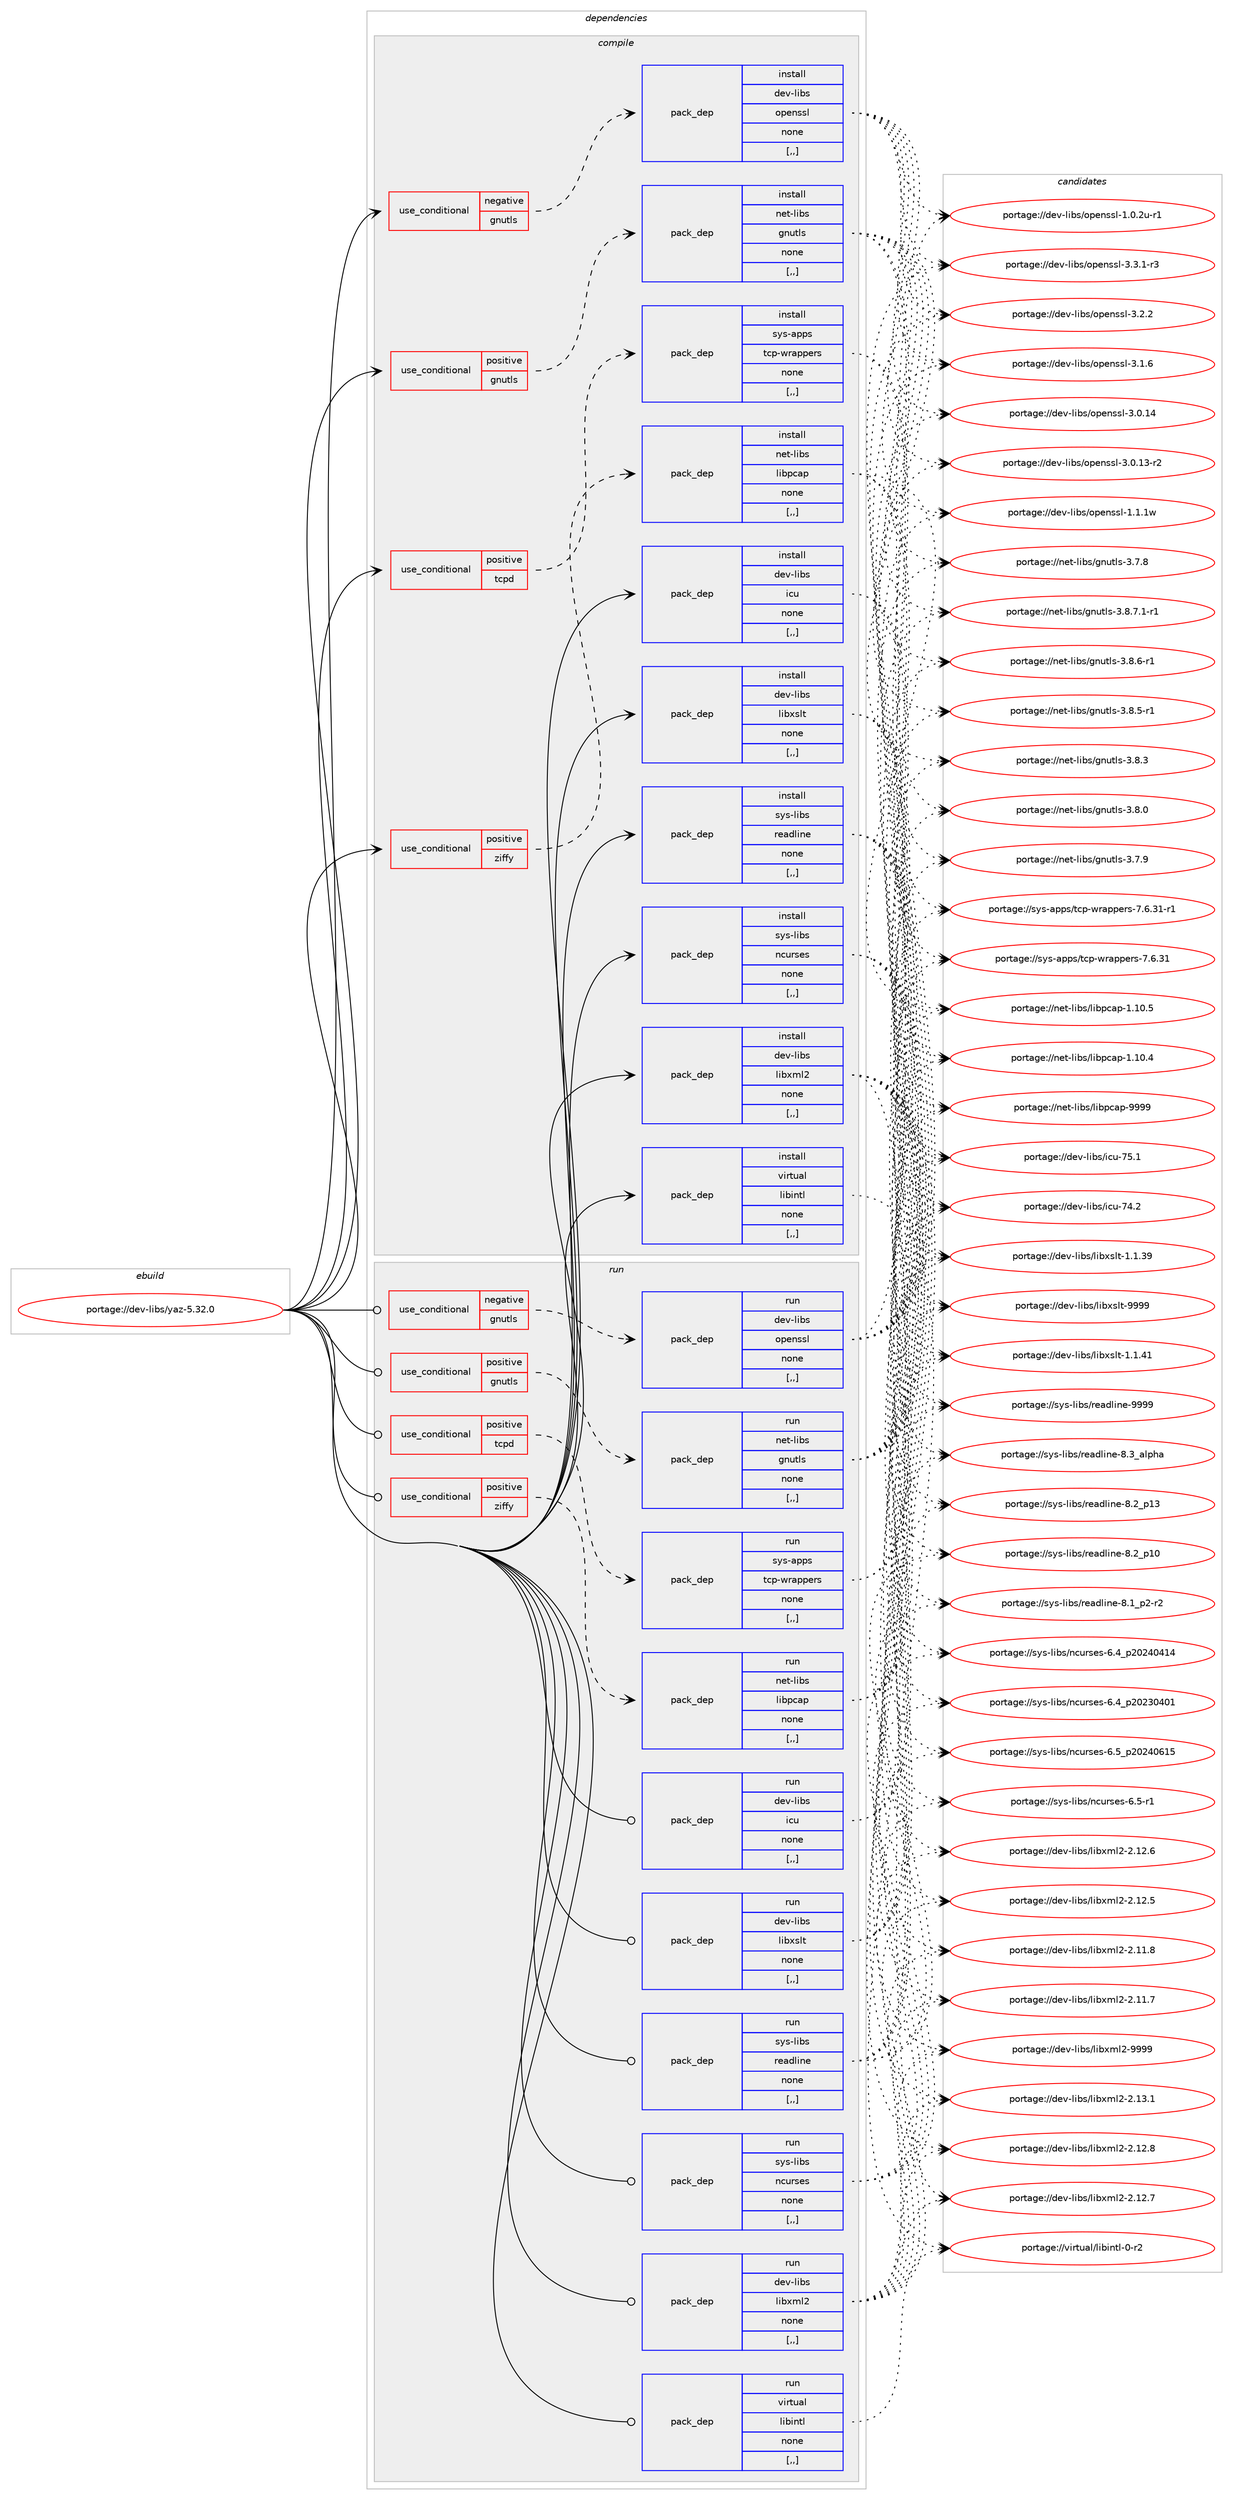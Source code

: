 digraph prolog {

# *************
# Graph options
# *************

newrank=true;
concentrate=true;
compound=true;
graph [rankdir=LR,fontname=Helvetica,fontsize=10,ranksep=1.5];#, ranksep=2.5, nodesep=0.2];
edge  [arrowhead=vee];
node  [fontname=Helvetica,fontsize=10];

# **********
# The ebuild
# **********

subgraph cluster_leftcol {
color=gray;
label=<<i>ebuild</i>>;
id [label="portage://dev-libs/yaz-5.32.0", color=red, width=4, href="../dev-libs/yaz-5.32.0.svg"];
}

# ****************
# The dependencies
# ****************

subgraph cluster_midcol {
color=gray;
label=<<i>dependencies</i>>;
subgraph cluster_compile {
fillcolor="#eeeeee";
style=filled;
label=<<i>compile</i>>;
subgraph cond159059 {
dependency610209 [label=<<TABLE BORDER="0" CELLBORDER="1" CELLSPACING="0" CELLPADDING="4"><TR><TD ROWSPAN="3" CELLPADDING="10">use_conditional</TD></TR><TR><TD>negative</TD></TR><TR><TD>gnutls</TD></TR></TABLE>>, shape=none, color=red];
subgraph pack446381 {
dependency610210 [label=<<TABLE BORDER="0" CELLBORDER="1" CELLSPACING="0" CELLPADDING="4" WIDTH="220"><TR><TD ROWSPAN="6" CELLPADDING="30">pack_dep</TD></TR><TR><TD WIDTH="110">install</TD></TR><TR><TD>dev-libs</TD></TR><TR><TD>openssl</TD></TR><TR><TD>none</TD></TR><TR><TD>[,,]</TD></TR></TABLE>>, shape=none, color=blue];
}
dependency610209:e -> dependency610210:w [weight=20,style="dashed",arrowhead="vee"];
}
id:e -> dependency610209:w [weight=20,style="solid",arrowhead="vee"];
subgraph cond159060 {
dependency610211 [label=<<TABLE BORDER="0" CELLBORDER="1" CELLSPACING="0" CELLPADDING="4"><TR><TD ROWSPAN="3" CELLPADDING="10">use_conditional</TD></TR><TR><TD>positive</TD></TR><TR><TD>gnutls</TD></TR></TABLE>>, shape=none, color=red];
subgraph pack446382 {
dependency610212 [label=<<TABLE BORDER="0" CELLBORDER="1" CELLSPACING="0" CELLPADDING="4" WIDTH="220"><TR><TD ROWSPAN="6" CELLPADDING="30">pack_dep</TD></TR><TR><TD WIDTH="110">install</TD></TR><TR><TD>net-libs</TD></TR><TR><TD>gnutls</TD></TR><TR><TD>none</TD></TR><TR><TD>[,,]</TD></TR></TABLE>>, shape=none, color=blue];
}
dependency610211:e -> dependency610212:w [weight=20,style="dashed",arrowhead="vee"];
}
id:e -> dependency610211:w [weight=20,style="solid",arrowhead="vee"];
subgraph cond159061 {
dependency610213 [label=<<TABLE BORDER="0" CELLBORDER="1" CELLSPACING="0" CELLPADDING="4"><TR><TD ROWSPAN="3" CELLPADDING="10">use_conditional</TD></TR><TR><TD>positive</TD></TR><TR><TD>tcpd</TD></TR></TABLE>>, shape=none, color=red];
subgraph pack446383 {
dependency610214 [label=<<TABLE BORDER="0" CELLBORDER="1" CELLSPACING="0" CELLPADDING="4" WIDTH="220"><TR><TD ROWSPAN="6" CELLPADDING="30">pack_dep</TD></TR><TR><TD WIDTH="110">install</TD></TR><TR><TD>sys-apps</TD></TR><TR><TD>tcp-wrappers</TD></TR><TR><TD>none</TD></TR><TR><TD>[,,]</TD></TR></TABLE>>, shape=none, color=blue];
}
dependency610213:e -> dependency610214:w [weight=20,style="dashed",arrowhead="vee"];
}
id:e -> dependency610213:w [weight=20,style="solid",arrowhead="vee"];
subgraph cond159062 {
dependency610215 [label=<<TABLE BORDER="0" CELLBORDER="1" CELLSPACING="0" CELLPADDING="4"><TR><TD ROWSPAN="3" CELLPADDING="10">use_conditional</TD></TR><TR><TD>positive</TD></TR><TR><TD>ziffy</TD></TR></TABLE>>, shape=none, color=red];
subgraph pack446384 {
dependency610216 [label=<<TABLE BORDER="0" CELLBORDER="1" CELLSPACING="0" CELLPADDING="4" WIDTH="220"><TR><TD ROWSPAN="6" CELLPADDING="30">pack_dep</TD></TR><TR><TD WIDTH="110">install</TD></TR><TR><TD>net-libs</TD></TR><TR><TD>libpcap</TD></TR><TR><TD>none</TD></TR><TR><TD>[,,]</TD></TR></TABLE>>, shape=none, color=blue];
}
dependency610215:e -> dependency610216:w [weight=20,style="dashed",arrowhead="vee"];
}
id:e -> dependency610215:w [weight=20,style="solid",arrowhead="vee"];
subgraph pack446385 {
dependency610217 [label=<<TABLE BORDER="0" CELLBORDER="1" CELLSPACING="0" CELLPADDING="4" WIDTH="220"><TR><TD ROWSPAN="6" CELLPADDING="30">pack_dep</TD></TR><TR><TD WIDTH="110">install</TD></TR><TR><TD>dev-libs</TD></TR><TR><TD>icu</TD></TR><TR><TD>none</TD></TR><TR><TD>[,,]</TD></TR></TABLE>>, shape=none, color=blue];
}
id:e -> dependency610217:w [weight=20,style="solid",arrowhead="vee"];
subgraph pack446386 {
dependency610218 [label=<<TABLE BORDER="0" CELLBORDER="1" CELLSPACING="0" CELLPADDING="4" WIDTH="220"><TR><TD ROWSPAN="6" CELLPADDING="30">pack_dep</TD></TR><TR><TD WIDTH="110">install</TD></TR><TR><TD>dev-libs</TD></TR><TR><TD>libxml2</TD></TR><TR><TD>none</TD></TR><TR><TD>[,,]</TD></TR></TABLE>>, shape=none, color=blue];
}
id:e -> dependency610218:w [weight=20,style="solid",arrowhead="vee"];
subgraph pack446387 {
dependency610219 [label=<<TABLE BORDER="0" CELLBORDER="1" CELLSPACING="0" CELLPADDING="4" WIDTH="220"><TR><TD ROWSPAN="6" CELLPADDING="30">pack_dep</TD></TR><TR><TD WIDTH="110">install</TD></TR><TR><TD>dev-libs</TD></TR><TR><TD>libxslt</TD></TR><TR><TD>none</TD></TR><TR><TD>[,,]</TD></TR></TABLE>>, shape=none, color=blue];
}
id:e -> dependency610219:w [weight=20,style="solid",arrowhead="vee"];
subgraph pack446388 {
dependency610220 [label=<<TABLE BORDER="0" CELLBORDER="1" CELLSPACING="0" CELLPADDING="4" WIDTH="220"><TR><TD ROWSPAN="6" CELLPADDING="30">pack_dep</TD></TR><TR><TD WIDTH="110">install</TD></TR><TR><TD>sys-libs</TD></TR><TR><TD>ncurses</TD></TR><TR><TD>none</TD></TR><TR><TD>[,,]</TD></TR></TABLE>>, shape=none, color=blue];
}
id:e -> dependency610220:w [weight=20,style="solid",arrowhead="vee"];
subgraph pack446389 {
dependency610221 [label=<<TABLE BORDER="0" CELLBORDER="1" CELLSPACING="0" CELLPADDING="4" WIDTH="220"><TR><TD ROWSPAN="6" CELLPADDING="30">pack_dep</TD></TR><TR><TD WIDTH="110">install</TD></TR><TR><TD>sys-libs</TD></TR><TR><TD>readline</TD></TR><TR><TD>none</TD></TR><TR><TD>[,,]</TD></TR></TABLE>>, shape=none, color=blue];
}
id:e -> dependency610221:w [weight=20,style="solid",arrowhead="vee"];
subgraph pack446390 {
dependency610222 [label=<<TABLE BORDER="0" CELLBORDER="1" CELLSPACING="0" CELLPADDING="4" WIDTH="220"><TR><TD ROWSPAN="6" CELLPADDING="30">pack_dep</TD></TR><TR><TD WIDTH="110">install</TD></TR><TR><TD>virtual</TD></TR><TR><TD>libintl</TD></TR><TR><TD>none</TD></TR><TR><TD>[,,]</TD></TR></TABLE>>, shape=none, color=blue];
}
id:e -> dependency610222:w [weight=20,style="solid",arrowhead="vee"];
}
subgraph cluster_compileandrun {
fillcolor="#eeeeee";
style=filled;
label=<<i>compile and run</i>>;
}
subgraph cluster_run {
fillcolor="#eeeeee";
style=filled;
label=<<i>run</i>>;
subgraph cond159063 {
dependency610223 [label=<<TABLE BORDER="0" CELLBORDER="1" CELLSPACING="0" CELLPADDING="4"><TR><TD ROWSPAN="3" CELLPADDING="10">use_conditional</TD></TR><TR><TD>negative</TD></TR><TR><TD>gnutls</TD></TR></TABLE>>, shape=none, color=red];
subgraph pack446391 {
dependency610224 [label=<<TABLE BORDER="0" CELLBORDER="1" CELLSPACING="0" CELLPADDING="4" WIDTH="220"><TR><TD ROWSPAN="6" CELLPADDING="30">pack_dep</TD></TR><TR><TD WIDTH="110">run</TD></TR><TR><TD>dev-libs</TD></TR><TR><TD>openssl</TD></TR><TR><TD>none</TD></TR><TR><TD>[,,]</TD></TR></TABLE>>, shape=none, color=blue];
}
dependency610223:e -> dependency610224:w [weight=20,style="dashed",arrowhead="vee"];
}
id:e -> dependency610223:w [weight=20,style="solid",arrowhead="odot"];
subgraph cond159064 {
dependency610225 [label=<<TABLE BORDER="0" CELLBORDER="1" CELLSPACING="0" CELLPADDING="4"><TR><TD ROWSPAN="3" CELLPADDING="10">use_conditional</TD></TR><TR><TD>positive</TD></TR><TR><TD>gnutls</TD></TR></TABLE>>, shape=none, color=red];
subgraph pack446392 {
dependency610226 [label=<<TABLE BORDER="0" CELLBORDER="1" CELLSPACING="0" CELLPADDING="4" WIDTH="220"><TR><TD ROWSPAN="6" CELLPADDING="30">pack_dep</TD></TR><TR><TD WIDTH="110">run</TD></TR><TR><TD>net-libs</TD></TR><TR><TD>gnutls</TD></TR><TR><TD>none</TD></TR><TR><TD>[,,]</TD></TR></TABLE>>, shape=none, color=blue];
}
dependency610225:e -> dependency610226:w [weight=20,style="dashed",arrowhead="vee"];
}
id:e -> dependency610225:w [weight=20,style="solid",arrowhead="odot"];
subgraph cond159065 {
dependency610227 [label=<<TABLE BORDER="0" CELLBORDER="1" CELLSPACING="0" CELLPADDING="4"><TR><TD ROWSPAN="3" CELLPADDING="10">use_conditional</TD></TR><TR><TD>positive</TD></TR><TR><TD>tcpd</TD></TR></TABLE>>, shape=none, color=red];
subgraph pack446393 {
dependency610228 [label=<<TABLE BORDER="0" CELLBORDER="1" CELLSPACING="0" CELLPADDING="4" WIDTH="220"><TR><TD ROWSPAN="6" CELLPADDING="30">pack_dep</TD></TR><TR><TD WIDTH="110">run</TD></TR><TR><TD>sys-apps</TD></TR><TR><TD>tcp-wrappers</TD></TR><TR><TD>none</TD></TR><TR><TD>[,,]</TD></TR></TABLE>>, shape=none, color=blue];
}
dependency610227:e -> dependency610228:w [weight=20,style="dashed",arrowhead="vee"];
}
id:e -> dependency610227:w [weight=20,style="solid",arrowhead="odot"];
subgraph cond159066 {
dependency610229 [label=<<TABLE BORDER="0" CELLBORDER="1" CELLSPACING="0" CELLPADDING="4"><TR><TD ROWSPAN="3" CELLPADDING="10">use_conditional</TD></TR><TR><TD>positive</TD></TR><TR><TD>ziffy</TD></TR></TABLE>>, shape=none, color=red];
subgraph pack446394 {
dependency610230 [label=<<TABLE BORDER="0" CELLBORDER="1" CELLSPACING="0" CELLPADDING="4" WIDTH="220"><TR><TD ROWSPAN="6" CELLPADDING="30">pack_dep</TD></TR><TR><TD WIDTH="110">run</TD></TR><TR><TD>net-libs</TD></TR><TR><TD>libpcap</TD></TR><TR><TD>none</TD></TR><TR><TD>[,,]</TD></TR></TABLE>>, shape=none, color=blue];
}
dependency610229:e -> dependency610230:w [weight=20,style="dashed",arrowhead="vee"];
}
id:e -> dependency610229:w [weight=20,style="solid",arrowhead="odot"];
subgraph pack446395 {
dependency610231 [label=<<TABLE BORDER="0" CELLBORDER="1" CELLSPACING="0" CELLPADDING="4" WIDTH="220"><TR><TD ROWSPAN="6" CELLPADDING="30">pack_dep</TD></TR><TR><TD WIDTH="110">run</TD></TR><TR><TD>dev-libs</TD></TR><TR><TD>icu</TD></TR><TR><TD>none</TD></TR><TR><TD>[,,]</TD></TR></TABLE>>, shape=none, color=blue];
}
id:e -> dependency610231:w [weight=20,style="solid",arrowhead="odot"];
subgraph pack446396 {
dependency610232 [label=<<TABLE BORDER="0" CELLBORDER="1" CELLSPACING="0" CELLPADDING="4" WIDTH="220"><TR><TD ROWSPAN="6" CELLPADDING="30">pack_dep</TD></TR><TR><TD WIDTH="110">run</TD></TR><TR><TD>dev-libs</TD></TR><TR><TD>libxml2</TD></TR><TR><TD>none</TD></TR><TR><TD>[,,]</TD></TR></TABLE>>, shape=none, color=blue];
}
id:e -> dependency610232:w [weight=20,style="solid",arrowhead="odot"];
subgraph pack446397 {
dependency610233 [label=<<TABLE BORDER="0" CELLBORDER="1" CELLSPACING="0" CELLPADDING="4" WIDTH="220"><TR><TD ROWSPAN="6" CELLPADDING="30">pack_dep</TD></TR><TR><TD WIDTH="110">run</TD></TR><TR><TD>dev-libs</TD></TR><TR><TD>libxslt</TD></TR><TR><TD>none</TD></TR><TR><TD>[,,]</TD></TR></TABLE>>, shape=none, color=blue];
}
id:e -> dependency610233:w [weight=20,style="solid",arrowhead="odot"];
subgraph pack446398 {
dependency610234 [label=<<TABLE BORDER="0" CELLBORDER="1" CELLSPACING="0" CELLPADDING="4" WIDTH="220"><TR><TD ROWSPAN="6" CELLPADDING="30">pack_dep</TD></TR><TR><TD WIDTH="110">run</TD></TR><TR><TD>sys-libs</TD></TR><TR><TD>ncurses</TD></TR><TR><TD>none</TD></TR><TR><TD>[,,]</TD></TR></TABLE>>, shape=none, color=blue];
}
id:e -> dependency610234:w [weight=20,style="solid",arrowhead="odot"];
subgraph pack446399 {
dependency610235 [label=<<TABLE BORDER="0" CELLBORDER="1" CELLSPACING="0" CELLPADDING="4" WIDTH="220"><TR><TD ROWSPAN="6" CELLPADDING="30">pack_dep</TD></TR><TR><TD WIDTH="110">run</TD></TR><TR><TD>sys-libs</TD></TR><TR><TD>readline</TD></TR><TR><TD>none</TD></TR><TR><TD>[,,]</TD></TR></TABLE>>, shape=none, color=blue];
}
id:e -> dependency610235:w [weight=20,style="solid",arrowhead="odot"];
subgraph pack446400 {
dependency610236 [label=<<TABLE BORDER="0" CELLBORDER="1" CELLSPACING="0" CELLPADDING="4" WIDTH="220"><TR><TD ROWSPAN="6" CELLPADDING="30">pack_dep</TD></TR><TR><TD WIDTH="110">run</TD></TR><TR><TD>virtual</TD></TR><TR><TD>libintl</TD></TR><TR><TD>none</TD></TR><TR><TD>[,,]</TD></TR></TABLE>>, shape=none, color=blue];
}
id:e -> dependency610236:w [weight=20,style="solid",arrowhead="odot"];
}
}

# **************
# The candidates
# **************

subgraph cluster_choices {
rank=same;
color=gray;
label=<<i>candidates</i>>;

subgraph choice446381 {
color=black;
nodesep=1;
choice1001011184510810598115471111121011101151151084551465146494511451 [label="portage://dev-libs/openssl-3.3.1-r3", color=red, width=4,href="../dev-libs/openssl-3.3.1-r3.svg"];
choice100101118451081059811547111112101110115115108455146504650 [label="portage://dev-libs/openssl-3.2.2", color=red, width=4,href="../dev-libs/openssl-3.2.2.svg"];
choice100101118451081059811547111112101110115115108455146494654 [label="portage://dev-libs/openssl-3.1.6", color=red, width=4,href="../dev-libs/openssl-3.1.6.svg"];
choice10010111845108105981154711111210111011511510845514648464952 [label="portage://dev-libs/openssl-3.0.14", color=red, width=4,href="../dev-libs/openssl-3.0.14.svg"];
choice100101118451081059811547111112101110115115108455146484649514511450 [label="portage://dev-libs/openssl-3.0.13-r2", color=red, width=4,href="../dev-libs/openssl-3.0.13-r2.svg"];
choice100101118451081059811547111112101110115115108454946494649119 [label="portage://dev-libs/openssl-1.1.1w", color=red, width=4,href="../dev-libs/openssl-1.1.1w.svg"];
choice1001011184510810598115471111121011101151151084549464846501174511449 [label="portage://dev-libs/openssl-1.0.2u-r1", color=red, width=4,href="../dev-libs/openssl-1.0.2u-r1.svg"];
dependency610210:e -> choice1001011184510810598115471111121011101151151084551465146494511451:w [style=dotted,weight="100"];
dependency610210:e -> choice100101118451081059811547111112101110115115108455146504650:w [style=dotted,weight="100"];
dependency610210:e -> choice100101118451081059811547111112101110115115108455146494654:w [style=dotted,weight="100"];
dependency610210:e -> choice10010111845108105981154711111210111011511510845514648464952:w [style=dotted,weight="100"];
dependency610210:e -> choice100101118451081059811547111112101110115115108455146484649514511450:w [style=dotted,weight="100"];
dependency610210:e -> choice100101118451081059811547111112101110115115108454946494649119:w [style=dotted,weight="100"];
dependency610210:e -> choice1001011184510810598115471111121011101151151084549464846501174511449:w [style=dotted,weight="100"];
}
subgraph choice446382 {
color=black;
nodesep=1;
choice11010111645108105981154710311011711610811545514656465546494511449 [label="portage://net-libs/gnutls-3.8.7.1-r1", color=red, width=4,href="../net-libs/gnutls-3.8.7.1-r1.svg"];
choice1101011164510810598115471031101171161081154551465646544511449 [label="portage://net-libs/gnutls-3.8.6-r1", color=red, width=4,href="../net-libs/gnutls-3.8.6-r1.svg"];
choice1101011164510810598115471031101171161081154551465646534511449 [label="portage://net-libs/gnutls-3.8.5-r1", color=red, width=4,href="../net-libs/gnutls-3.8.5-r1.svg"];
choice110101116451081059811547103110117116108115455146564651 [label="portage://net-libs/gnutls-3.8.3", color=red, width=4,href="../net-libs/gnutls-3.8.3.svg"];
choice110101116451081059811547103110117116108115455146564648 [label="portage://net-libs/gnutls-3.8.0", color=red, width=4,href="../net-libs/gnutls-3.8.0.svg"];
choice110101116451081059811547103110117116108115455146554657 [label="portage://net-libs/gnutls-3.7.9", color=red, width=4,href="../net-libs/gnutls-3.7.9.svg"];
choice110101116451081059811547103110117116108115455146554656 [label="portage://net-libs/gnutls-3.7.8", color=red, width=4,href="../net-libs/gnutls-3.7.8.svg"];
dependency610212:e -> choice11010111645108105981154710311011711610811545514656465546494511449:w [style=dotted,weight="100"];
dependency610212:e -> choice1101011164510810598115471031101171161081154551465646544511449:w [style=dotted,weight="100"];
dependency610212:e -> choice1101011164510810598115471031101171161081154551465646534511449:w [style=dotted,weight="100"];
dependency610212:e -> choice110101116451081059811547103110117116108115455146564651:w [style=dotted,weight="100"];
dependency610212:e -> choice110101116451081059811547103110117116108115455146564648:w [style=dotted,weight="100"];
dependency610212:e -> choice110101116451081059811547103110117116108115455146554657:w [style=dotted,weight="100"];
dependency610212:e -> choice110101116451081059811547103110117116108115455146554656:w [style=dotted,weight="100"];
}
subgraph choice446383 {
color=black;
nodesep=1;
choice115121115459711211211547116991124511911497112112101114115455546544651494511449 [label="portage://sys-apps/tcp-wrappers-7.6.31-r1", color=red, width=4,href="../sys-apps/tcp-wrappers-7.6.31-r1.svg"];
choice11512111545971121121154711699112451191149711211210111411545554654465149 [label="portage://sys-apps/tcp-wrappers-7.6.31", color=red, width=4,href="../sys-apps/tcp-wrappers-7.6.31.svg"];
dependency610214:e -> choice115121115459711211211547116991124511911497112112101114115455546544651494511449:w [style=dotted,weight="100"];
dependency610214:e -> choice11512111545971121121154711699112451191149711211210111411545554654465149:w [style=dotted,weight="100"];
}
subgraph choice446384 {
color=black;
nodesep=1;
choice1101011164510810598115471081059811299971124557575757 [label="portage://net-libs/libpcap-9999", color=red, width=4,href="../net-libs/libpcap-9999.svg"];
choice11010111645108105981154710810598112999711245494649484653 [label="portage://net-libs/libpcap-1.10.5", color=red, width=4,href="../net-libs/libpcap-1.10.5.svg"];
choice11010111645108105981154710810598112999711245494649484652 [label="portage://net-libs/libpcap-1.10.4", color=red, width=4,href="../net-libs/libpcap-1.10.4.svg"];
dependency610216:e -> choice1101011164510810598115471081059811299971124557575757:w [style=dotted,weight="100"];
dependency610216:e -> choice11010111645108105981154710810598112999711245494649484653:w [style=dotted,weight="100"];
dependency610216:e -> choice11010111645108105981154710810598112999711245494649484652:w [style=dotted,weight="100"];
}
subgraph choice446385 {
color=black;
nodesep=1;
choice100101118451081059811547105991174555534649 [label="portage://dev-libs/icu-75.1", color=red, width=4,href="../dev-libs/icu-75.1.svg"];
choice100101118451081059811547105991174555524650 [label="portage://dev-libs/icu-74.2", color=red, width=4,href="../dev-libs/icu-74.2.svg"];
dependency610217:e -> choice100101118451081059811547105991174555534649:w [style=dotted,weight="100"];
dependency610217:e -> choice100101118451081059811547105991174555524650:w [style=dotted,weight="100"];
}
subgraph choice446386 {
color=black;
nodesep=1;
choice10010111845108105981154710810598120109108504557575757 [label="portage://dev-libs/libxml2-9999", color=red, width=4,href="../dev-libs/libxml2-9999.svg"];
choice100101118451081059811547108105981201091085045504649514649 [label="portage://dev-libs/libxml2-2.13.1", color=red, width=4,href="../dev-libs/libxml2-2.13.1.svg"];
choice100101118451081059811547108105981201091085045504649504656 [label="portage://dev-libs/libxml2-2.12.8", color=red, width=4,href="../dev-libs/libxml2-2.12.8.svg"];
choice100101118451081059811547108105981201091085045504649504655 [label="portage://dev-libs/libxml2-2.12.7", color=red, width=4,href="../dev-libs/libxml2-2.12.7.svg"];
choice100101118451081059811547108105981201091085045504649504654 [label="portage://dev-libs/libxml2-2.12.6", color=red, width=4,href="../dev-libs/libxml2-2.12.6.svg"];
choice100101118451081059811547108105981201091085045504649504653 [label="portage://dev-libs/libxml2-2.12.5", color=red, width=4,href="../dev-libs/libxml2-2.12.5.svg"];
choice100101118451081059811547108105981201091085045504649494656 [label="portage://dev-libs/libxml2-2.11.8", color=red, width=4,href="../dev-libs/libxml2-2.11.8.svg"];
choice100101118451081059811547108105981201091085045504649494655 [label="portage://dev-libs/libxml2-2.11.7", color=red, width=4,href="../dev-libs/libxml2-2.11.7.svg"];
dependency610218:e -> choice10010111845108105981154710810598120109108504557575757:w [style=dotted,weight="100"];
dependency610218:e -> choice100101118451081059811547108105981201091085045504649514649:w [style=dotted,weight="100"];
dependency610218:e -> choice100101118451081059811547108105981201091085045504649504656:w [style=dotted,weight="100"];
dependency610218:e -> choice100101118451081059811547108105981201091085045504649504655:w [style=dotted,weight="100"];
dependency610218:e -> choice100101118451081059811547108105981201091085045504649504654:w [style=dotted,weight="100"];
dependency610218:e -> choice100101118451081059811547108105981201091085045504649504653:w [style=dotted,weight="100"];
dependency610218:e -> choice100101118451081059811547108105981201091085045504649494656:w [style=dotted,weight="100"];
dependency610218:e -> choice100101118451081059811547108105981201091085045504649494655:w [style=dotted,weight="100"];
}
subgraph choice446387 {
color=black;
nodesep=1;
choice100101118451081059811547108105981201151081164557575757 [label="portage://dev-libs/libxslt-9999", color=red, width=4,href="../dev-libs/libxslt-9999.svg"];
choice1001011184510810598115471081059812011510811645494649465249 [label="portage://dev-libs/libxslt-1.1.41", color=red, width=4,href="../dev-libs/libxslt-1.1.41.svg"];
choice1001011184510810598115471081059812011510811645494649465157 [label="portage://dev-libs/libxslt-1.1.39", color=red, width=4,href="../dev-libs/libxslt-1.1.39.svg"];
dependency610219:e -> choice100101118451081059811547108105981201151081164557575757:w [style=dotted,weight="100"];
dependency610219:e -> choice1001011184510810598115471081059812011510811645494649465249:w [style=dotted,weight="100"];
dependency610219:e -> choice1001011184510810598115471081059812011510811645494649465157:w [style=dotted,weight="100"];
}
subgraph choice446388 {
color=black;
nodesep=1;
choice1151211154510810598115471109911711411510111545544653951125048505248544953 [label="portage://sys-libs/ncurses-6.5_p20240615", color=red, width=4,href="../sys-libs/ncurses-6.5_p20240615.svg"];
choice11512111545108105981154711099117114115101115455446534511449 [label="portage://sys-libs/ncurses-6.5-r1", color=red, width=4,href="../sys-libs/ncurses-6.5-r1.svg"];
choice1151211154510810598115471109911711411510111545544652951125048505248524952 [label="portage://sys-libs/ncurses-6.4_p20240414", color=red, width=4,href="../sys-libs/ncurses-6.4_p20240414.svg"];
choice1151211154510810598115471109911711411510111545544652951125048505148524849 [label="portage://sys-libs/ncurses-6.4_p20230401", color=red, width=4,href="../sys-libs/ncurses-6.4_p20230401.svg"];
dependency610220:e -> choice1151211154510810598115471109911711411510111545544653951125048505248544953:w [style=dotted,weight="100"];
dependency610220:e -> choice11512111545108105981154711099117114115101115455446534511449:w [style=dotted,weight="100"];
dependency610220:e -> choice1151211154510810598115471109911711411510111545544652951125048505248524952:w [style=dotted,weight="100"];
dependency610220:e -> choice1151211154510810598115471109911711411510111545544652951125048505148524849:w [style=dotted,weight="100"];
}
subgraph choice446389 {
color=black;
nodesep=1;
choice115121115451081059811547114101971001081051101014557575757 [label="portage://sys-libs/readline-9999", color=red, width=4,href="../sys-libs/readline-9999.svg"];
choice1151211154510810598115471141019710010810511010145564651959710811210497 [label="portage://sys-libs/readline-8.3_alpha", color=red, width=4,href="../sys-libs/readline-8.3_alpha.svg"];
choice1151211154510810598115471141019710010810511010145564650951124951 [label="portage://sys-libs/readline-8.2_p13", color=red, width=4,href="../sys-libs/readline-8.2_p13.svg"];
choice1151211154510810598115471141019710010810511010145564650951124948 [label="portage://sys-libs/readline-8.2_p10", color=red, width=4,href="../sys-libs/readline-8.2_p10.svg"];
choice115121115451081059811547114101971001081051101014556464995112504511450 [label="portage://sys-libs/readline-8.1_p2-r2", color=red, width=4,href="../sys-libs/readline-8.1_p2-r2.svg"];
dependency610221:e -> choice115121115451081059811547114101971001081051101014557575757:w [style=dotted,weight="100"];
dependency610221:e -> choice1151211154510810598115471141019710010810511010145564651959710811210497:w [style=dotted,weight="100"];
dependency610221:e -> choice1151211154510810598115471141019710010810511010145564650951124951:w [style=dotted,weight="100"];
dependency610221:e -> choice1151211154510810598115471141019710010810511010145564650951124948:w [style=dotted,weight="100"];
dependency610221:e -> choice115121115451081059811547114101971001081051101014556464995112504511450:w [style=dotted,weight="100"];
}
subgraph choice446390 {
color=black;
nodesep=1;
choice11810511411611797108471081059810511011610845484511450 [label="portage://virtual/libintl-0-r2", color=red, width=4,href="../virtual/libintl-0-r2.svg"];
dependency610222:e -> choice11810511411611797108471081059810511011610845484511450:w [style=dotted,weight="100"];
}
subgraph choice446391 {
color=black;
nodesep=1;
choice1001011184510810598115471111121011101151151084551465146494511451 [label="portage://dev-libs/openssl-3.3.1-r3", color=red, width=4,href="../dev-libs/openssl-3.3.1-r3.svg"];
choice100101118451081059811547111112101110115115108455146504650 [label="portage://dev-libs/openssl-3.2.2", color=red, width=4,href="../dev-libs/openssl-3.2.2.svg"];
choice100101118451081059811547111112101110115115108455146494654 [label="portage://dev-libs/openssl-3.1.6", color=red, width=4,href="../dev-libs/openssl-3.1.6.svg"];
choice10010111845108105981154711111210111011511510845514648464952 [label="portage://dev-libs/openssl-3.0.14", color=red, width=4,href="../dev-libs/openssl-3.0.14.svg"];
choice100101118451081059811547111112101110115115108455146484649514511450 [label="portage://dev-libs/openssl-3.0.13-r2", color=red, width=4,href="../dev-libs/openssl-3.0.13-r2.svg"];
choice100101118451081059811547111112101110115115108454946494649119 [label="portage://dev-libs/openssl-1.1.1w", color=red, width=4,href="../dev-libs/openssl-1.1.1w.svg"];
choice1001011184510810598115471111121011101151151084549464846501174511449 [label="portage://dev-libs/openssl-1.0.2u-r1", color=red, width=4,href="../dev-libs/openssl-1.0.2u-r1.svg"];
dependency610224:e -> choice1001011184510810598115471111121011101151151084551465146494511451:w [style=dotted,weight="100"];
dependency610224:e -> choice100101118451081059811547111112101110115115108455146504650:w [style=dotted,weight="100"];
dependency610224:e -> choice100101118451081059811547111112101110115115108455146494654:w [style=dotted,weight="100"];
dependency610224:e -> choice10010111845108105981154711111210111011511510845514648464952:w [style=dotted,weight="100"];
dependency610224:e -> choice100101118451081059811547111112101110115115108455146484649514511450:w [style=dotted,weight="100"];
dependency610224:e -> choice100101118451081059811547111112101110115115108454946494649119:w [style=dotted,weight="100"];
dependency610224:e -> choice1001011184510810598115471111121011101151151084549464846501174511449:w [style=dotted,weight="100"];
}
subgraph choice446392 {
color=black;
nodesep=1;
choice11010111645108105981154710311011711610811545514656465546494511449 [label="portage://net-libs/gnutls-3.8.7.1-r1", color=red, width=4,href="../net-libs/gnutls-3.8.7.1-r1.svg"];
choice1101011164510810598115471031101171161081154551465646544511449 [label="portage://net-libs/gnutls-3.8.6-r1", color=red, width=4,href="../net-libs/gnutls-3.8.6-r1.svg"];
choice1101011164510810598115471031101171161081154551465646534511449 [label="portage://net-libs/gnutls-3.8.5-r1", color=red, width=4,href="../net-libs/gnutls-3.8.5-r1.svg"];
choice110101116451081059811547103110117116108115455146564651 [label="portage://net-libs/gnutls-3.8.3", color=red, width=4,href="../net-libs/gnutls-3.8.3.svg"];
choice110101116451081059811547103110117116108115455146564648 [label="portage://net-libs/gnutls-3.8.0", color=red, width=4,href="../net-libs/gnutls-3.8.0.svg"];
choice110101116451081059811547103110117116108115455146554657 [label="portage://net-libs/gnutls-3.7.9", color=red, width=4,href="../net-libs/gnutls-3.7.9.svg"];
choice110101116451081059811547103110117116108115455146554656 [label="portage://net-libs/gnutls-3.7.8", color=red, width=4,href="../net-libs/gnutls-3.7.8.svg"];
dependency610226:e -> choice11010111645108105981154710311011711610811545514656465546494511449:w [style=dotted,weight="100"];
dependency610226:e -> choice1101011164510810598115471031101171161081154551465646544511449:w [style=dotted,weight="100"];
dependency610226:e -> choice1101011164510810598115471031101171161081154551465646534511449:w [style=dotted,weight="100"];
dependency610226:e -> choice110101116451081059811547103110117116108115455146564651:w [style=dotted,weight="100"];
dependency610226:e -> choice110101116451081059811547103110117116108115455146564648:w [style=dotted,weight="100"];
dependency610226:e -> choice110101116451081059811547103110117116108115455146554657:w [style=dotted,weight="100"];
dependency610226:e -> choice110101116451081059811547103110117116108115455146554656:w [style=dotted,weight="100"];
}
subgraph choice446393 {
color=black;
nodesep=1;
choice115121115459711211211547116991124511911497112112101114115455546544651494511449 [label="portage://sys-apps/tcp-wrappers-7.6.31-r1", color=red, width=4,href="../sys-apps/tcp-wrappers-7.6.31-r1.svg"];
choice11512111545971121121154711699112451191149711211210111411545554654465149 [label="portage://sys-apps/tcp-wrappers-7.6.31", color=red, width=4,href="../sys-apps/tcp-wrappers-7.6.31.svg"];
dependency610228:e -> choice115121115459711211211547116991124511911497112112101114115455546544651494511449:w [style=dotted,weight="100"];
dependency610228:e -> choice11512111545971121121154711699112451191149711211210111411545554654465149:w [style=dotted,weight="100"];
}
subgraph choice446394 {
color=black;
nodesep=1;
choice1101011164510810598115471081059811299971124557575757 [label="portage://net-libs/libpcap-9999", color=red, width=4,href="../net-libs/libpcap-9999.svg"];
choice11010111645108105981154710810598112999711245494649484653 [label="portage://net-libs/libpcap-1.10.5", color=red, width=4,href="../net-libs/libpcap-1.10.5.svg"];
choice11010111645108105981154710810598112999711245494649484652 [label="portage://net-libs/libpcap-1.10.4", color=red, width=4,href="../net-libs/libpcap-1.10.4.svg"];
dependency610230:e -> choice1101011164510810598115471081059811299971124557575757:w [style=dotted,weight="100"];
dependency610230:e -> choice11010111645108105981154710810598112999711245494649484653:w [style=dotted,weight="100"];
dependency610230:e -> choice11010111645108105981154710810598112999711245494649484652:w [style=dotted,weight="100"];
}
subgraph choice446395 {
color=black;
nodesep=1;
choice100101118451081059811547105991174555534649 [label="portage://dev-libs/icu-75.1", color=red, width=4,href="../dev-libs/icu-75.1.svg"];
choice100101118451081059811547105991174555524650 [label="portage://dev-libs/icu-74.2", color=red, width=4,href="../dev-libs/icu-74.2.svg"];
dependency610231:e -> choice100101118451081059811547105991174555534649:w [style=dotted,weight="100"];
dependency610231:e -> choice100101118451081059811547105991174555524650:w [style=dotted,weight="100"];
}
subgraph choice446396 {
color=black;
nodesep=1;
choice10010111845108105981154710810598120109108504557575757 [label="portage://dev-libs/libxml2-9999", color=red, width=4,href="../dev-libs/libxml2-9999.svg"];
choice100101118451081059811547108105981201091085045504649514649 [label="portage://dev-libs/libxml2-2.13.1", color=red, width=4,href="../dev-libs/libxml2-2.13.1.svg"];
choice100101118451081059811547108105981201091085045504649504656 [label="portage://dev-libs/libxml2-2.12.8", color=red, width=4,href="../dev-libs/libxml2-2.12.8.svg"];
choice100101118451081059811547108105981201091085045504649504655 [label="portage://dev-libs/libxml2-2.12.7", color=red, width=4,href="../dev-libs/libxml2-2.12.7.svg"];
choice100101118451081059811547108105981201091085045504649504654 [label="portage://dev-libs/libxml2-2.12.6", color=red, width=4,href="../dev-libs/libxml2-2.12.6.svg"];
choice100101118451081059811547108105981201091085045504649504653 [label="portage://dev-libs/libxml2-2.12.5", color=red, width=4,href="../dev-libs/libxml2-2.12.5.svg"];
choice100101118451081059811547108105981201091085045504649494656 [label="portage://dev-libs/libxml2-2.11.8", color=red, width=4,href="../dev-libs/libxml2-2.11.8.svg"];
choice100101118451081059811547108105981201091085045504649494655 [label="portage://dev-libs/libxml2-2.11.7", color=red, width=4,href="../dev-libs/libxml2-2.11.7.svg"];
dependency610232:e -> choice10010111845108105981154710810598120109108504557575757:w [style=dotted,weight="100"];
dependency610232:e -> choice100101118451081059811547108105981201091085045504649514649:w [style=dotted,weight="100"];
dependency610232:e -> choice100101118451081059811547108105981201091085045504649504656:w [style=dotted,weight="100"];
dependency610232:e -> choice100101118451081059811547108105981201091085045504649504655:w [style=dotted,weight="100"];
dependency610232:e -> choice100101118451081059811547108105981201091085045504649504654:w [style=dotted,weight="100"];
dependency610232:e -> choice100101118451081059811547108105981201091085045504649504653:w [style=dotted,weight="100"];
dependency610232:e -> choice100101118451081059811547108105981201091085045504649494656:w [style=dotted,weight="100"];
dependency610232:e -> choice100101118451081059811547108105981201091085045504649494655:w [style=dotted,weight="100"];
}
subgraph choice446397 {
color=black;
nodesep=1;
choice100101118451081059811547108105981201151081164557575757 [label="portage://dev-libs/libxslt-9999", color=red, width=4,href="../dev-libs/libxslt-9999.svg"];
choice1001011184510810598115471081059812011510811645494649465249 [label="portage://dev-libs/libxslt-1.1.41", color=red, width=4,href="../dev-libs/libxslt-1.1.41.svg"];
choice1001011184510810598115471081059812011510811645494649465157 [label="portage://dev-libs/libxslt-1.1.39", color=red, width=4,href="../dev-libs/libxslt-1.1.39.svg"];
dependency610233:e -> choice100101118451081059811547108105981201151081164557575757:w [style=dotted,weight="100"];
dependency610233:e -> choice1001011184510810598115471081059812011510811645494649465249:w [style=dotted,weight="100"];
dependency610233:e -> choice1001011184510810598115471081059812011510811645494649465157:w [style=dotted,weight="100"];
}
subgraph choice446398 {
color=black;
nodesep=1;
choice1151211154510810598115471109911711411510111545544653951125048505248544953 [label="portage://sys-libs/ncurses-6.5_p20240615", color=red, width=4,href="../sys-libs/ncurses-6.5_p20240615.svg"];
choice11512111545108105981154711099117114115101115455446534511449 [label="portage://sys-libs/ncurses-6.5-r1", color=red, width=4,href="../sys-libs/ncurses-6.5-r1.svg"];
choice1151211154510810598115471109911711411510111545544652951125048505248524952 [label="portage://sys-libs/ncurses-6.4_p20240414", color=red, width=4,href="../sys-libs/ncurses-6.4_p20240414.svg"];
choice1151211154510810598115471109911711411510111545544652951125048505148524849 [label="portage://sys-libs/ncurses-6.4_p20230401", color=red, width=4,href="../sys-libs/ncurses-6.4_p20230401.svg"];
dependency610234:e -> choice1151211154510810598115471109911711411510111545544653951125048505248544953:w [style=dotted,weight="100"];
dependency610234:e -> choice11512111545108105981154711099117114115101115455446534511449:w [style=dotted,weight="100"];
dependency610234:e -> choice1151211154510810598115471109911711411510111545544652951125048505248524952:w [style=dotted,weight="100"];
dependency610234:e -> choice1151211154510810598115471109911711411510111545544652951125048505148524849:w [style=dotted,weight="100"];
}
subgraph choice446399 {
color=black;
nodesep=1;
choice115121115451081059811547114101971001081051101014557575757 [label="portage://sys-libs/readline-9999", color=red, width=4,href="../sys-libs/readline-9999.svg"];
choice1151211154510810598115471141019710010810511010145564651959710811210497 [label="portage://sys-libs/readline-8.3_alpha", color=red, width=4,href="../sys-libs/readline-8.3_alpha.svg"];
choice1151211154510810598115471141019710010810511010145564650951124951 [label="portage://sys-libs/readline-8.2_p13", color=red, width=4,href="../sys-libs/readline-8.2_p13.svg"];
choice1151211154510810598115471141019710010810511010145564650951124948 [label="portage://sys-libs/readline-8.2_p10", color=red, width=4,href="../sys-libs/readline-8.2_p10.svg"];
choice115121115451081059811547114101971001081051101014556464995112504511450 [label="portage://sys-libs/readline-8.1_p2-r2", color=red, width=4,href="../sys-libs/readline-8.1_p2-r2.svg"];
dependency610235:e -> choice115121115451081059811547114101971001081051101014557575757:w [style=dotted,weight="100"];
dependency610235:e -> choice1151211154510810598115471141019710010810511010145564651959710811210497:w [style=dotted,weight="100"];
dependency610235:e -> choice1151211154510810598115471141019710010810511010145564650951124951:w [style=dotted,weight="100"];
dependency610235:e -> choice1151211154510810598115471141019710010810511010145564650951124948:w [style=dotted,weight="100"];
dependency610235:e -> choice115121115451081059811547114101971001081051101014556464995112504511450:w [style=dotted,weight="100"];
}
subgraph choice446400 {
color=black;
nodesep=1;
choice11810511411611797108471081059810511011610845484511450 [label="portage://virtual/libintl-0-r2", color=red, width=4,href="../virtual/libintl-0-r2.svg"];
dependency610236:e -> choice11810511411611797108471081059810511011610845484511450:w [style=dotted,weight="100"];
}
}

}
